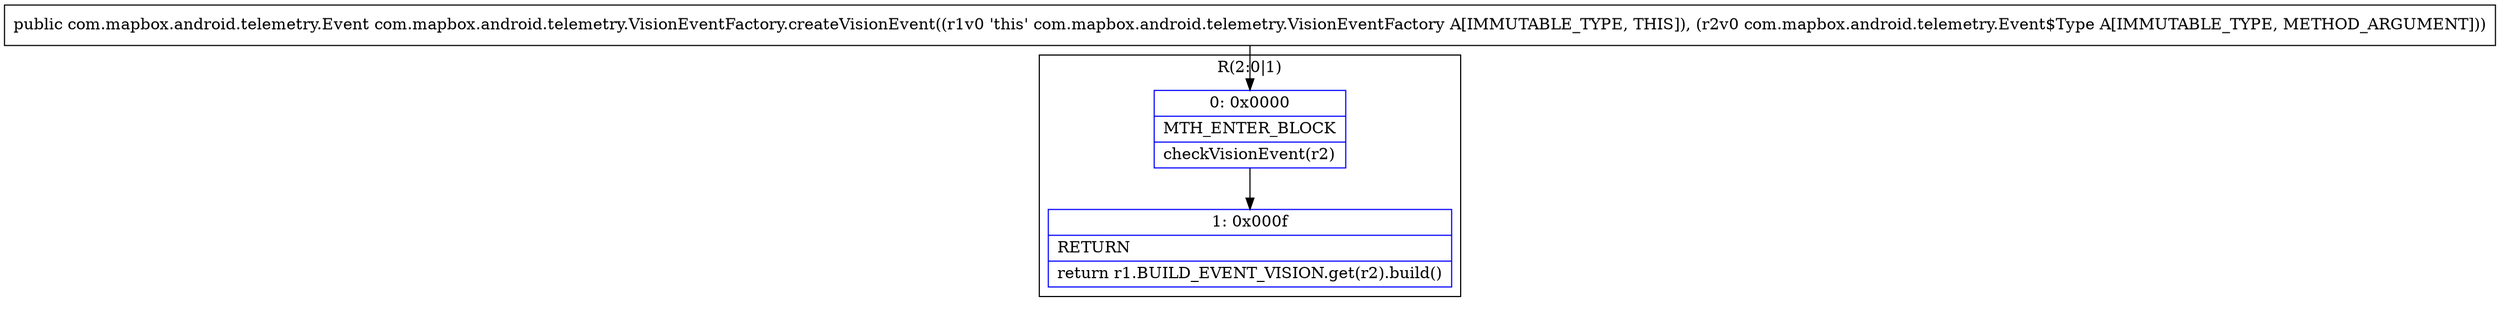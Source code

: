 digraph "CFG forcom.mapbox.android.telemetry.VisionEventFactory.createVisionEvent(Lcom\/mapbox\/android\/telemetry\/Event$Type;)Lcom\/mapbox\/android\/telemetry\/Event;" {
subgraph cluster_Region_27228057 {
label = "R(2:0|1)";
node [shape=record,color=blue];
Node_0 [shape=record,label="{0\:\ 0x0000|MTH_ENTER_BLOCK\l|checkVisionEvent(r2)\l}"];
Node_1 [shape=record,label="{1\:\ 0x000f|RETURN\l|return r1.BUILD_EVENT_VISION.get(r2).build()\l}"];
}
MethodNode[shape=record,label="{public com.mapbox.android.telemetry.Event com.mapbox.android.telemetry.VisionEventFactory.createVisionEvent((r1v0 'this' com.mapbox.android.telemetry.VisionEventFactory A[IMMUTABLE_TYPE, THIS]), (r2v0 com.mapbox.android.telemetry.Event$Type A[IMMUTABLE_TYPE, METHOD_ARGUMENT])) }"];
MethodNode -> Node_0;
Node_0 -> Node_1;
}

